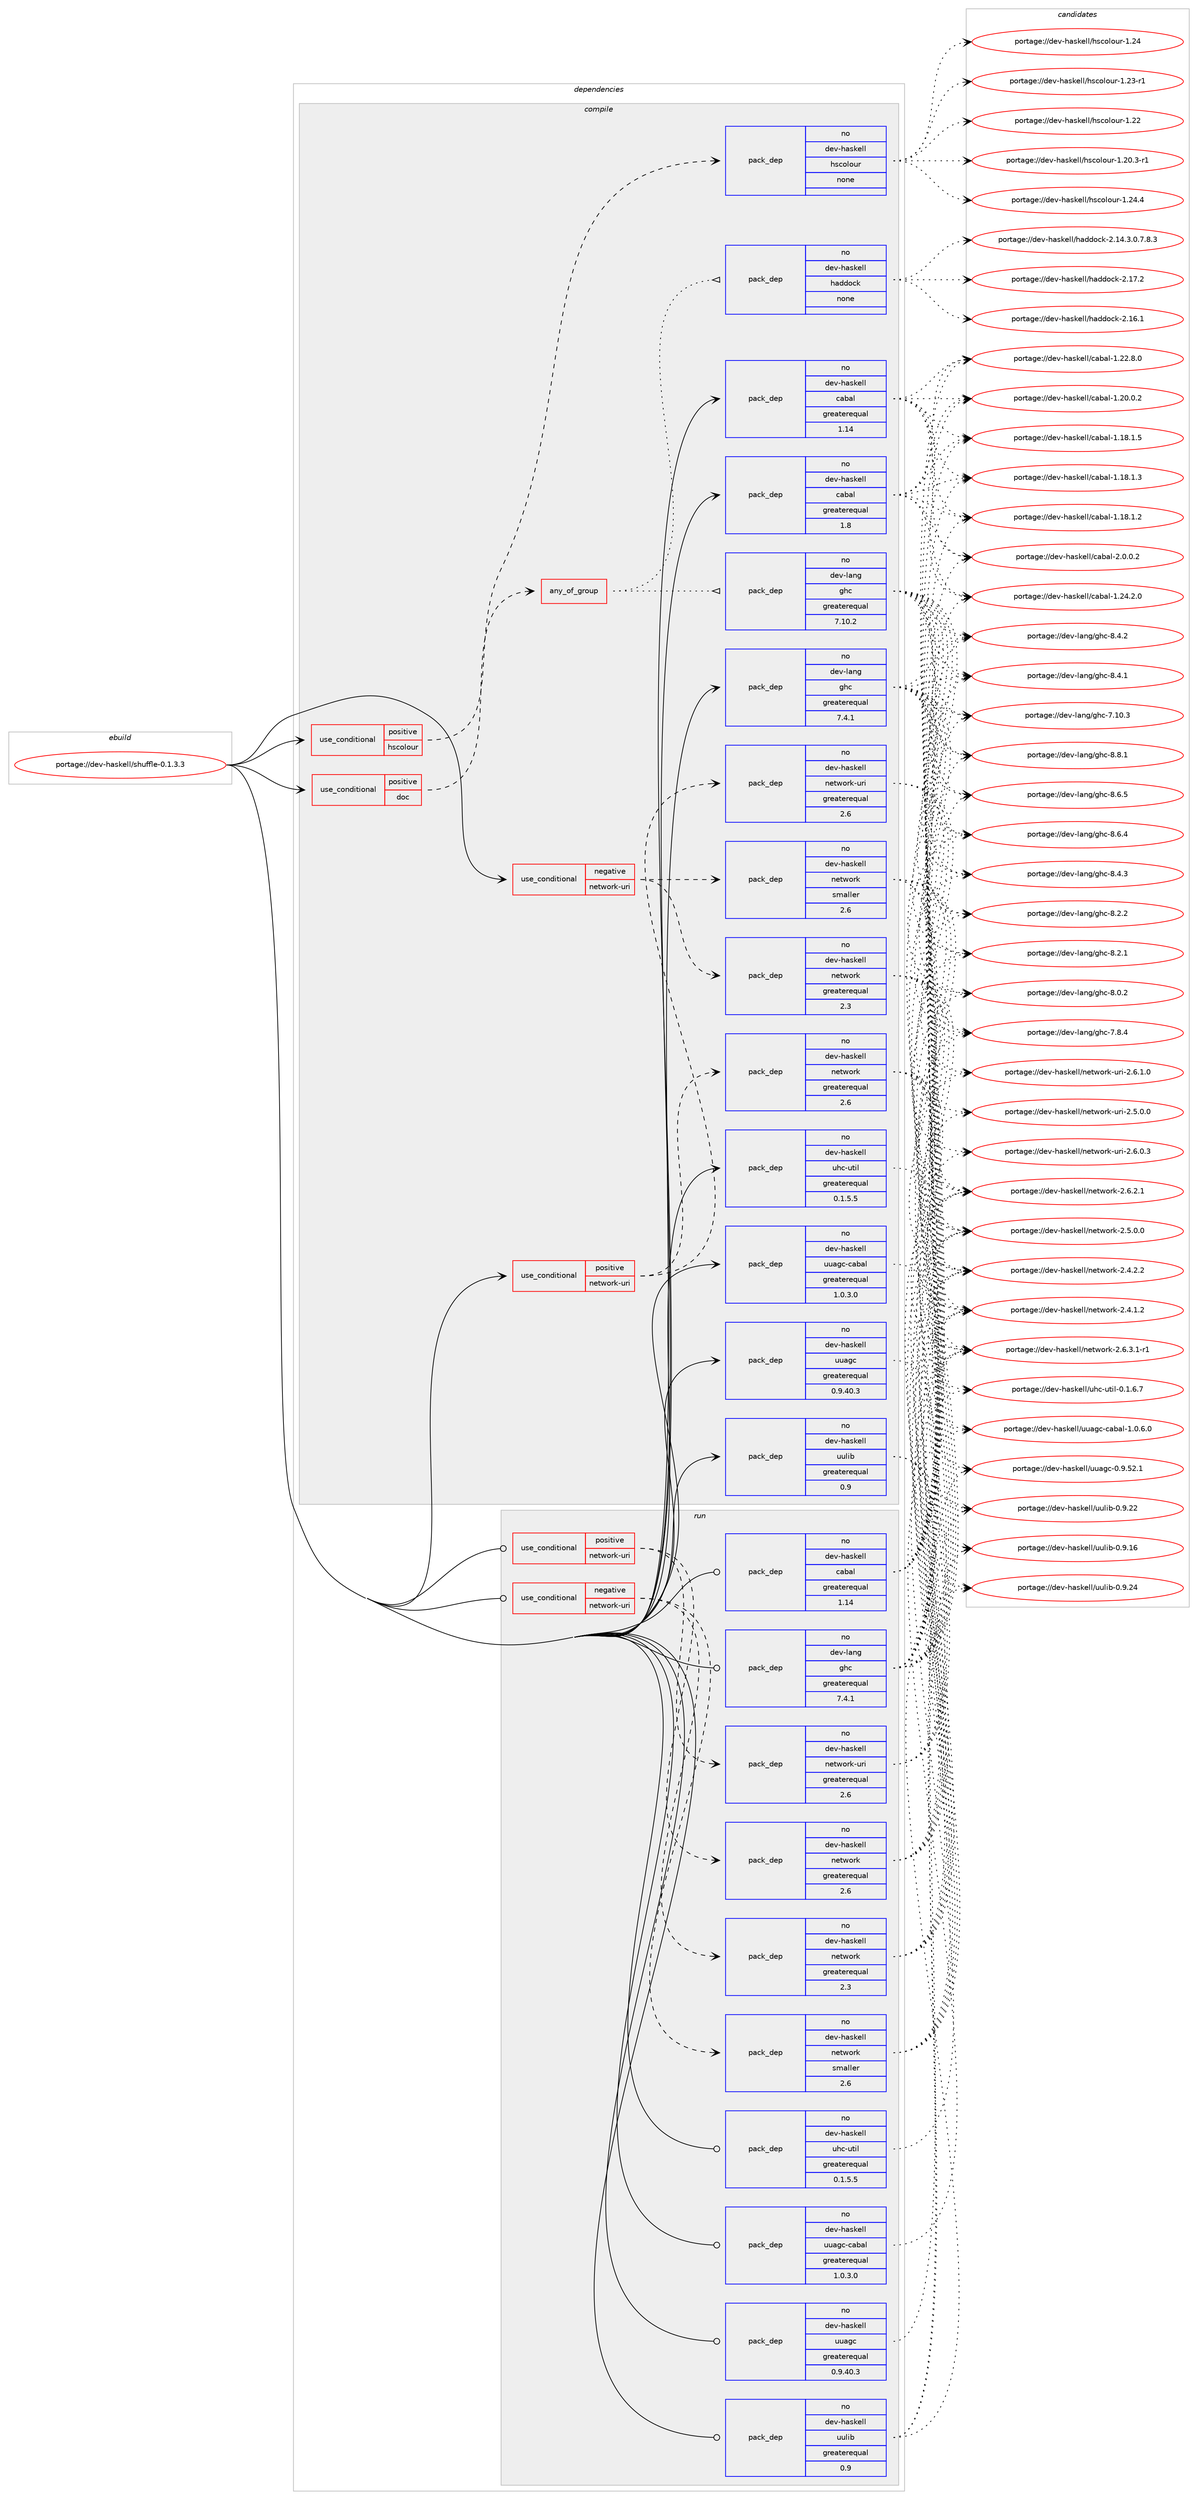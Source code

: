 digraph prolog {

# *************
# Graph options
# *************

newrank=true;
concentrate=true;
compound=true;
graph [rankdir=LR,fontname=Helvetica,fontsize=10,ranksep=1.5];#, ranksep=2.5, nodesep=0.2];
edge  [arrowhead=vee];
node  [fontname=Helvetica,fontsize=10];

# **********
# The ebuild
# **********

subgraph cluster_leftcol {
color=gray;
label=<<i>ebuild</i>>;
id [label="portage://dev-haskell/shuffle-0.1.3.3", color=red, width=4, href="../dev-haskell/shuffle-0.1.3.3.svg"];
}

# ****************
# The dependencies
# ****************

subgraph cluster_midcol {
color=gray;
label=<<i>dependencies</i>>;
subgraph cluster_compile {
fillcolor="#eeeeee";
style=filled;
label=<<i>compile</i>>;
subgraph cond131770 {
dependency545121 [label=<<TABLE BORDER="0" CELLBORDER="1" CELLSPACING="0" CELLPADDING="4"><TR><TD ROWSPAN="3" CELLPADDING="10">use_conditional</TD></TR><TR><TD>negative</TD></TR><TR><TD>network-uri</TD></TR></TABLE>>, shape=none, color=red];
subgraph pack407352 {
dependency545122 [label=<<TABLE BORDER="0" CELLBORDER="1" CELLSPACING="0" CELLPADDING="4" WIDTH="220"><TR><TD ROWSPAN="6" CELLPADDING="30">pack_dep</TD></TR><TR><TD WIDTH="110">no</TD></TR><TR><TD>dev-haskell</TD></TR><TR><TD>network</TD></TR><TR><TD>greaterequal</TD></TR><TR><TD>2.3</TD></TR></TABLE>>, shape=none, color=blue];
}
dependency545121:e -> dependency545122:w [weight=20,style="dashed",arrowhead="vee"];
subgraph pack407353 {
dependency545123 [label=<<TABLE BORDER="0" CELLBORDER="1" CELLSPACING="0" CELLPADDING="4" WIDTH="220"><TR><TD ROWSPAN="6" CELLPADDING="30">pack_dep</TD></TR><TR><TD WIDTH="110">no</TD></TR><TR><TD>dev-haskell</TD></TR><TR><TD>network</TD></TR><TR><TD>smaller</TD></TR><TR><TD>2.6</TD></TR></TABLE>>, shape=none, color=blue];
}
dependency545121:e -> dependency545123:w [weight=20,style="dashed",arrowhead="vee"];
}
id:e -> dependency545121:w [weight=20,style="solid",arrowhead="vee"];
subgraph cond131771 {
dependency545124 [label=<<TABLE BORDER="0" CELLBORDER="1" CELLSPACING="0" CELLPADDING="4"><TR><TD ROWSPAN="3" CELLPADDING="10">use_conditional</TD></TR><TR><TD>positive</TD></TR><TR><TD>doc</TD></TR></TABLE>>, shape=none, color=red];
subgraph any5762 {
dependency545125 [label=<<TABLE BORDER="0" CELLBORDER="1" CELLSPACING="0" CELLPADDING="4"><TR><TD CELLPADDING="10">any_of_group</TD></TR></TABLE>>, shape=none, color=red];subgraph pack407354 {
dependency545126 [label=<<TABLE BORDER="0" CELLBORDER="1" CELLSPACING="0" CELLPADDING="4" WIDTH="220"><TR><TD ROWSPAN="6" CELLPADDING="30">pack_dep</TD></TR><TR><TD WIDTH="110">no</TD></TR><TR><TD>dev-haskell</TD></TR><TR><TD>haddock</TD></TR><TR><TD>none</TD></TR><TR><TD></TD></TR></TABLE>>, shape=none, color=blue];
}
dependency545125:e -> dependency545126:w [weight=20,style="dotted",arrowhead="oinv"];
subgraph pack407355 {
dependency545127 [label=<<TABLE BORDER="0" CELLBORDER="1" CELLSPACING="0" CELLPADDING="4" WIDTH="220"><TR><TD ROWSPAN="6" CELLPADDING="30">pack_dep</TD></TR><TR><TD WIDTH="110">no</TD></TR><TR><TD>dev-lang</TD></TR><TR><TD>ghc</TD></TR><TR><TD>greaterequal</TD></TR><TR><TD>7.10.2</TD></TR></TABLE>>, shape=none, color=blue];
}
dependency545125:e -> dependency545127:w [weight=20,style="dotted",arrowhead="oinv"];
}
dependency545124:e -> dependency545125:w [weight=20,style="dashed",arrowhead="vee"];
}
id:e -> dependency545124:w [weight=20,style="solid",arrowhead="vee"];
subgraph cond131772 {
dependency545128 [label=<<TABLE BORDER="0" CELLBORDER="1" CELLSPACING="0" CELLPADDING="4"><TR><TD ROWSPAN="3" CELLPADDING="10">use_conditional</TD></TR><TR><TD>positive</TD></TR><TR><TD>hscolour</TD></TR></TABLE>>, shape=none, color=red];
subgraph pack407356 {
dependency545129 [label=<<TABLE BORDER="0" CELLBORDER="1" CELLSPACING="0" CELLPADDING="4" WIDTH="220"><TR><TD ROWSPAN="6" CELLPADDING="30">pack_dep</TD></TR><TR><TD WIDTH="110">no</TD></TR><TR><TD>dev-haskell</TD></TR><TR><TD>hscolour</TD></TR><TR><TD>none</TD></TR><TR><TD></TD></TR></TABLE>>, shape=none, color=blue];
}
dependency545128:e -> dependency545129:w [weight=20,style="dashed",arrowhead="vee"];
}
id:e -> dependency545128:w [weight=20,style="solid",arrowhead="vee"];
subgraph cond131773 {
dependency545130 [label=<<TABLE BORDER="0" CELLBORDER="1" CELLSPACING="0" CELLPADDING="4"><TR><TD ROWSPAN="3" CELLPADDING="10">use_conditional</TD></TR><TR><TD>positive</TD></TR><TR><TD>network-uri</TD></TR></TABLE>>, shape=none, color=red];
subgraph pack407357 {
dependency545131 [label=<<TABLE BORDER="0" CELLBORDER="1" CELLSPACING="0" CELLPADDING="4" WIDTH="220"><TR><TD ROWSPAN="6" CELLPADDING="30">pack_dep</TD></TR><TR><TD WIDTH="110">no</TD></TR><TR><TD>dev-haskell</TD></TR><TR><TD>network</TD></TR><TR><TD>greaterequal</TD></TR><TR><TD>2.6</TD></TR></TABLE>>, shape=none, color=blue];
}
dependency545130:e -> dependency545131:w [weight=20,style="dashed",arrowhead="vee"];
subgraph pack407358 {
dependency545132 [label=<<TABLE BORDER="0" CELLBORDER="1" CELLSPACING="0" CELLPADDING="4" WIDTH="220"><TR><TD ROWSPAN="6" CELLPADDING="30">pack_dep</TD></TR><TR><TD WIDTH="110">no</TD></TR><TR><TD>dev-haskell</TD></TR><TR><TD>network-uri</TD></TR><TR><TD>greaterequal</TD></TR><TR><TD>2.6</TD></TR></TABLE>>, shape=none, color=blue];
}
dependency545130:e -> dependency545132:w [weight=20,style="dashed",arrowhead="vee"];
}
id:e -> dependency545130:w [weight=20,style="solid",arrowhead="vee"];
subgraph pack407359 {
dependency545133 [label=<<TABLE BORDER="0" CELLBORDER="1" CELLSPACING="0" CELLPADDING="4" WIDTH="220"><TR><TD ROWSPAN="6" CELLPADDING="30">pack_dep</TD></TR><TR><TD WIDTH="110">no</TD></TR><TR><TD>dev-haskell</TD></TR><TR><TD>cabal</TD></TR><TR><TD>greaterequal</TD></TR><TR><TD>1.14</TD></TR></TABLE>>, shape=none, color=blue];
}
id:e -> dependency545133:w [weight=20,style="solid",arrowhead="vee"];
subgraph pack407360 {
dependency545134 [label=<<TABLE BORDER="0" CELLBORDER="1" CELLSPACING="0" CELLPADDING="4" WIDTH="220"><TR><TD ROWSPAN="6" CELLPADDING="30">pack_dep</TD></TR><TR><TD WIDTH="110">no</TD></TR><TR><TD>dev-haskell</TD></TR><TR><TD>cabal</TD></TR><TR><TD>greaterequal</TD></TR><TR><TD>1.8</TD></TR></TABLE>>, shape=none, color=blue];
}
id:e -> dependency545134:w [weight=20,style="solid",arrowhead="vee"];
subgraph pack407361 {
dependency545135 [label=<<TABLE BORDER="0" CELLBORDER="1" CELLSPACING="0" CELLPADDING="4" WIDTH="220"><TR><TD ROWSPAN="6" CELLPADDING="30">pack_dep</TD></TR><TR><TD WIDTH="110">no</TD></TR><TR><TD>dev-haskell</TD></TR><TR><TD>uhc-util</TD></TR><TR><TD>greaterequal</TD></TR><TR><TD>0.1.5.5</TD></TR></TABLE>>, shape=none, color=blue];
}
id:e -> dependency545135:w [weight=20,style="solid",arrowhead="vee"];
subgraph pack407362 {
dependency545136 [label=<<TABLE BORDER="0" CELLBORDER="1" CELLSPACING="0" CELLPADDING="4" WIDTH="220"><TR><TD ROWSPAN="6" CELLPADDING="30">pack_dep</TD></TR><TR><TD WIDTH="110">no</TD></TR><TR><TD>dev-haskell</TD></TR><TR><TD>uuagc</TD></TR><TR><TD>greaterequal</TD></TR><TR><TD>0.9.40.3</TD></TR></TABLE>>, shape=none, color=blue];
}
id:e -> dependency545136:w [weight=20,style="solid",arrowhead="vee"];
subgraph pack407363 {
dependency545137 [label=<<TABLE BORDER="0" CELLBORDER="1" CELLSPACING="0" CELLPADDING="4" WIDTH="220"><TR><TD ROWSPAN="6" CELLPADDING="30">pack_dep</TD></TR><TR><TD WIDTH="110">no</TD></TR><TR><TD>dev-haskell</TD></TR><TR><TD>uuagc-cabal</TD></TR><TR><TD>greaterequal</TD></TR><TR><TD>1.0.3.0</TD></TR></TABLE>>, shape=none, color=blue];
}
id:e -> dependency545137:w [weight=20,style="solid",arrowhead="vee"];
subgraph pack407364 {
dependency545138 [label=<<TABLE BORDER="0" CELLBORDER="1" CELLSPACING="0" CELLPADDING="4" WIDTH="220"><TR><TD ROWSPAN="6" CELLPADDING="30">pack_dep</TD></TR><TR><TD WIDTH="110">no</TD></TR><TR><TD>dev-haskell</TD></TR><TR><TD>uulib</TD></TR><TR><TD>greaterequal</TD></TR><TR><TD>0.9</TD></TR></TABLE>>, shape=none, color=blue];
}
id:e -> dependency545138:w [weight=20,style="solid",arrowhead="vee"];
subgraph pack407365 {
dependency545139 [label=<<TABLE BORDER="0" CELLBORDER="1" CELLSPACING="0" CELLPADDING="4" WIDTH="220"><TR><TD ROWSPAN="6" CELLPADDING="30">pack_dep</TD></TR><TR><TD WIDTH="110">no</TD></TR><TR><TD>dev-lang</TD></TR><TR><TD>ghc</TD></TR><TR><TD>greaterequal</TD></TR><TR><TD>7.4.1</TD></TR></TABLE>>, shape=none, color=blue];
}
id:e -> dependency545139:w [weight=20,style="solid",arrowhead="vee"];
}
subgraph cluster_compileandrun {
fillcolor="#eeeeee";
style=filled;
label=<<i>compile and run</i>>;
}
subgraph cluster_run {
fillcolor="#eeeeee";
style=filled;
label=<<i>run</i>>;
subgraph cond131774 {
dependency545140 [label=<<TABLE BORDER="0" CELLBORDER="1" CELLSPACING="0" CELLPADDING="4"><TR><TD ROWSPAN="3" CELLPADDING="10">use_conditional</TD></TR><TR><TD>negative</TD></TR><TR><TD>network-uri</TD></TR></TABLE>>, shape=none, color=red];
subgraph pack407366 {
dependency545141 [label=<<TABLE BORDER="0" CELLBORDER="1" CELLSPACING="0" CELLPADDING="4" WIDTH="220"><TR><TD ROWSPAN="6" CELLPADDING="30">pack_dep</TD></TR><TR><TD WIDTH="110">no</TD></TR><TR><TD>dev-haskell</TD></TR><TR><TD>network</TD></TR><TR><TD>greaterequal</TD></TR><TR><TD>2.3</TD></TR></TABLE>>, shape=none, color=blue];
}
dependency545140:e -> dependency545141:w [weight=20,style="dashed",arrowhead="vee"];
subgraph pack407367 {
dependency545142 [label=<<TABLE BORDER="0" CELLBORDER="1" CELLSPACING="0" CELLPADDING="4" WIDTH="220"><TR><TD ROWSPAN="6" CELLPADDING="30">pack_dep</TD></TR><TR><TD WIDTH="110">no</TD></TR><TR><TD>dev-haskell</TD></TR><TR><TD>network</TD></TR><TR><TD>smaller</TD></TR><TR><TD>2.6</TD></TR></TABLE>>, shape=none, color=blue];
}
dependency545140:e -> dependency545142:w [weight=20,style="dashed",arrowhead="vee"];
}
id:e -> dependency545140:w [weight=20,style="solid",arrowhead="odot"];
subgraph cond131775 {
dependency545143 [label=<<TABLE BORDER="0" CELLBORDER="1" CELLSPACING="0" CELLPADDING="4"><TR><TD ROWSPAN="3" CELLPADDING="10">use_conditional</TD></TR><TR><TD>positive</TD></TR><TR><TD>network-uri</TD></TR></TABLE>>, shape=none, color=red];
subgraph pack407368 {
dependency545144 [label=<<TABLE BORDER="0" CELLBORDER="1" CELLSPACING="0" CELLPADDING="4" WIDTH="220"><TR><TD ROWSPAN="6" CELLPADDING="30">pack_dep</TD></TR><TR><TD WIDTH="110">no</TD></TR><TR><TD>dev-haskell</TD></TR><TR><TD>network</TD></TR><TR><TD>greaterequal</TD></TR><TR><TD>2.6</TD></TR></TABLE>>, shape=none, color=blue];
}
dependency545143:e -> dependency545144:w [weight=20,style="dashed",arrowhead="vee"];
subgraph pack407369 {
dependency545145 [label=<<TABLE BORDER="0" CELLBORDER="1" CELLSPACING="0" CELLPADDING="4" WIDTH="220"><TR><TD ROWSPAN="6" CELLPADDING="30">pack_dep</TD></TR><TR><TD WIDTH="110">no</TD></TR><TR><TD>dev-haskell</TD></TR><TR><TD>network-uri</TD></TR><TR><TD>greaterequal</TD></TR><TR><TD>2.6</TD></TR></TABLE>>, shape=none, color=blue];
}
dependency545143:e -> dependency545145:w [weight=20,style="dashed",arrowhead="vee"];
}
id:e -> dependency545143:w [weight=20,style="solid",arrowhead="odot"];
subgraph pack407370 {
dependency545146 [label=<<TABLE BORDER="0" CELLBORDER="1" CELLSPACING="0" CELLPADDING="4" WIDTH="220"><TR><TD ROWSPAN="6" CELLPADDING="30">pack_dep</TD></TR><TR><TD WIDTH="110">no</TD></TR><TR><TD>dev-haskell</TD></TR><TR><TD>cabal</TD></TR><TR><TD>greaterequal</TD></TR><TR><TD>1.14</TD></TR></TABLE>>, shape=none, color=blue];
}
id:e -> dependency545146:w [weight=20,style="solid",arrowhead="odot"];
subgraph pack407371 {
dependency545147 [label=<<TABLE BORDER="0" CELLBORDER="1" CELLSPACING="0" CELLPADDING="4" WIDTH="220"><TR><TD ROWSPAN="6" CELLPADDING="30">pack_dep</TD></TR><TR><TD WIDTH="110">no</TD></TR><TR><TD>dev-haskell</TD></TR><TR><TD>uhc-util</TD></TR><TR><TD>greaterequal</TD></TR><TR><TD>0.1.5.5</TD></TR></TABLE>>, shape=none, color=blue];
}
id:e -> dependency545147:w [weight=20,style="solid",arrowhead="odot"];
subgraph pack407372 {
dependency545148 [label=<<TABLE BORDER="0" CELLBORDER="1" CELLSPACING="0" CELLPADDING="4" WIDTH="220"><TR><TD ROWSPAN="6" CELLPADDING="30">pack_dep</TD></TR><TR><TD WIDTH="110">no</TD></TR><TR><TD>dev-haskell</TD></TR><TR><TD>uuagc</TD></TR><TR><TD>greaterequal</TD></TR><TR><TD>0.9.40.3</TD></TR></TABLE>>, shape=none, color=blue];
}
id:e -> dependency545148:w [weight=20,style="solid",arrowhead="odot"];
subgraph pack407373 {
dependency545149 [label=<<TABLE BORDER="0" CELLBORDER="1" CELLSPACING="0" CELLPADDING="4" WIDTH="220"><TR><TD ROWSPAN="6" CELLPADDING="30">pack_dep</TD></TR><TR><TD WIDTH="110">no</TD></TR><TR><TD>dev-haskell</TD></TR><TR><TD>uuagc-cabal</TD></TR><TR><TD>greaterequal</TD></TR><TR><TD>1.0.3.0</TD></TR></TABLE>>, shape=none, color=blue];
}
id:e -> dependency545149:w [weight=20,style="solid",arrowhead="odot"];
subgraph pack407374 {
dependency545150 [label=<<TABLE BORDER="0" CELLBORDER="1" CELLSPACING="0" CELLPADDING="4" WIDTH="220"><TR><TD ROWSPAN="6" CELLPADDING="30">pack_dep</TD></TR><TR><TD WIDTH="110">no</TD></TR><TR><TD>dev-haskell</TD></TR><TR><TD>uulib</TD></TR><TR><TD>greaterequal</TD></TR><TR><TD>0.9</TD></TR></TABLE>>, shape=none, color=blue];
}
id:e -> dependency545150:w [weight=20,style="solid",arrowhead="odot"];
subgraph pack407375 {
dependency545151 [label=<<TABLE BORDER="0" CELLBORDER="1" CELLSPACING="0" CELLPADDING="4" WIDTH="220"><TR><TD ROWSPAN="6" CELLPADDING="30">pack_dep</TD></TR><TR><TD WIDTH="110">no</TD></TR><TR><TD>dev-lang</TD></TR><TR><TD>ghc</TD></TR><TR><TD>greaterequal</TD></TR><TR><TD>7.4.1</TD></TR></TABLE>>, shape=none, color=blue];
}
id:e -> dependency545151:w [weight=20,style="solid",arrowhead="odot"];
}
}

# **************
# The candidates
# **************

subgraph cluster_choices {
rank=same;
color=gray;
label=<<i>candidates</i>>;

subgraph choice407352 {
color=black;
nodesep=1;
choice10010111845104971151071011081084711010111611911111410745504654465146494511449 [label="portage://dev-haskell/network-2.6.3.1-r1", color=red, width=4,href="../dev-haskell/network-2.6.3.1-r1.svg"];
choice1001011184510497115107101108108471101011161191111141074550465446504649 [label="portage://dev-haskell/network-2.6.2.1", color=red, width=4,href="../dev-haskell/network-2.6.2.1.svg"];
choice1001011184510497115107101108108471101011161191111141074550465346484648 [label="portage://dev-haskell/network-2.5.0.0", color=red, width=4,href="../dev-haskell/network-2.5.0.0.svg"];
choice1001011184510497115107101108108471101011161191111141074550465246504650 [label="portage://dev-haskell/network-2.4.2.2", color=red, width=4,href="../dev-haskell/network-2.4.2.2.svg"];
choice1001011184510497115107101108108471101011161191111141074550465246494650 [label="portage://dev-haskell/network-2.4.1.2", color=red, width=4,href="../dev-haskell/network-2.4.1.2.svg"];
dependency545122:e -> choice10010111845104971151071011081084711010111611911111410745504654465146494511449:w [style=dotted,weight="100"];
dependency545122:e -> choice1001011184510497115107101108108471101011161191111141074550465446504649:w [style=dotted,weight="100"];
dependency545122:e -> choice1001011184510497115107101108108471101011161191111141074550465346484648:w [style=dotted,weight="100"];
dependency545122:e -> choice1001011184510497115107101108108471101011161191111141074550465246504650:w [style=dotted,weight="100"];
dependency545122:e -> choice1001011184510497115107101108108471101011161191111141074550465246494650:w [style=dotted,weight="100"];
}
subgraph choice407353 {
color=black;
nodesep=1;
choice10010111845104971151071011081084711010111611911111410745504654465146494511449 [label="portage://dev-haskell/network-2.6.3.1-r1", color=red, width=4,href="../dev-haskell/network-2.6.3.1-r1.svg"];
choice1001011184510497115107101108108471101011161191111141074550465446504649 [label="portage://dev-haskell/network-2.6.2.1", color=red, width=4,href="../dev-haskell/network-2.6.2.1.svg"];
choice1001011184510497115107101108108471101011161191111141074550465346484648 [label="portage://dev-haskell/network-2.5.0.0", color=red, width=4,href="../dev-haskell/network-2.5.0.0.svg"];
choice1001011184510497115107101108108471101011161191111141074550465246504650 [label="portage://dev-haskell/network-2.4.2.2", color=red, width=4,href="../dev-haskell/network-2.4.2.2.svg"];
choice1001011184510497115107101108108471101011161191111141074550465246494650 [label="portage://dev-haskell/network-2.4.1.2", color=red, width=4,href="../dev-haskell/network-2.4.1.2.svg"];
dependency545123:e -> choice10010111845104971151071011081084711010111611911111410745504654465146494511449:w [style=dotted,weight="100"];
dependency545123:e -> choice1001011184510497115107101108108471101011161191111141074550465446504649:w [style=dotted,weight="100"];
dependency545123:e -> choice1001011184510497115107101108108471101011161191111141074550465346484648:w [style=dotted,weight="100"];
dependency545123:e -> choice1001011184510497115107101108108471101011161191111141074550465246504650:w [style=dotted,weight="100"];
dependency545123:e -> choice1001011184510497115107101108108471101011161191111141074550465246494650:w [style=dotted,weight="100"];
}
subgraph choice407354 {
color=black;
nodesep=1;
choice100101118451049711510710110810847104971001001119910745504649554650 [label="portage://dev-haskell/haddock-2.17.2", color=red, width=4,href="../dev-haskell/haddock-2.17.2.svg"];
choice100101118451049711510710110810847104971001001119910745504649544649 [label="portage://dev-haskell/haddock-2.16.1", color=red, width=4,href="../dev-haskell/haddock-2.16.1.svg"];
choice1001011184510497115107101108108471049710010011199107455046495246514648465546564651 [label="portage://dev-haskell/haddock-2.14.3.0.7.8.3", color=red, width=4,href="../dev-haskell/haddock-2.14.3.0.7.8.3.svg"];
dependency545126:e -> choice100101118451049711510710110810847104971001001119910745504649554650:w [style=dotted,weight="100"];
dependency545126:e -> choice100101118451049711510710110810847104971001001119910745504649544649:w [style=dotted,weight="100"];
dependency545126:e -> choice1001011184510497115107101108108471049710010011199107455046495246514648465546564651:w [style=dotted,weight="100"];
}
subgraph choice407355 {
color=black;
nodesep=1;
choice10010111845108971101034710310499455646564649 [label="portage://dev-lang/ghc-8.8.1", color=red, width=4,href="../dev-lang/ghc-8.8.1.svg"];
choice10010111845108971101034710310499455646544653 [label="portage://dev-lang/ghc-8.6.5", color=red, width=4,href="../dev-lang/ghc-8.6.5.svg"];
choice10010111845108971101034710310499455646544652 [label="portage://dev-lang/ghc-8.6.4", color=red, width=4,href="../dev-lang/ghc-8.6.4.svg"];
choice10010111845108971101034710310499455646524651 [label="portage://dev-lang/ghc-8.4.3", color=red, width=4,href="../dev-lang/ghc-8.4.3.svg"];
choice10010111845108971101034710310499455646524650 [label="portage://dev-lang/ghc-8.4.2", color=red, width=4,href="../dev-lang/ghc-8.4.2.svg"];
choice10010111845108971101034710310499455646524649 [label="portage://dev-lang/ghc-8.4.1", color=red, width=4,href="../dev-lang/ghc-8.4.1.svg"];
choice10010111845108971101034710310499455646504650 [label="portage://dev-lang/ghc-8.2.2", color=red, width=4,href="../dev-lang/ghc-8.2.2.svg"];
choice10010111845108971101034710310499455646504649 [label="portage://dev-lang/ghc-8.2.1", color=red, width=4,href="../dev-lang/ghc-8.2.1.svg"];
choice10010111845108971101034710310499455646484650 [label="portage://dev-lang/ghc-8.0.2", color=red, width=4,href="../dev-lang/ghc-8.0.2.svg"];
choice10010111845108971101034710310499455546564652 [label="portage://dev-lang/ghc-7.8.4", color=red, width=4,href="../dev-lang/ghc-7.8.4.svg"];
choice1001011184510897110103471031049945554649484651 [label="portage://dev-lang/ghc-7.10.3", color=red, width=4,href="../dev-lang/ghc-7.10.3.svg"];
dependency545127:e -> choice10010111845108971101034710310499455646564649:w [style=dotted,weight="100"];
dependency545127:e -> choice10010111845108971101034710310499455646544653:w [style=dotted,weight="100"];
dependency545127:e -> choice10010111845108971101034710310499455646544652:w [style=dotted,weight="100"];
dependency545127:e -> choice10010111845108971101034710310499455646524651:w [style=dotted,weight="100"];
dependency545127:e -> choice10010111845108971101034710310499455646524650:w [style=dotted,weight="100"];
dependency545127:e -> choice10010111845108971101034710310499455646524649:w [style=dotted,weight="100"];
dependency545127:e -> choice10010111845108971101034710310499455646504650:w [style=dotted,weight="100"];
dependency545127:e -> choice10010111845108971101034710310499455646504649:w [style=dotted,weight="100"];
dependency545127:e -> choice10010111845108971101034710310499455646484650:w [style=dotted,weight="100"];
dependency545127:e -> choice10010111845108971101034710310499455546564652:w [style=dotted,weight="100"];
dependency545127:e -> choice1001011184510897110103471031049945554649484651:w [style=dotted,weight="100"];
}
subgraph choice407356 {
color=black;
nodesep=1;
choice1001011184510497115107101108108471041159911110811111711445494650524652 [label="portage://dev-haskell/hscolour-1.24.4", color=red, width=4,href="../dev-haskell/hscolour-1.24.4.svg"];
choice100101118451049711510710110810847104115991111081111171144549465052 [label="portage://dev-haskell/hscolour-1.24", color=red, width=4,href="../dev-haskell/hscolour-1.24.svg"];
choice1001011184510497115107101108108471041159911110811111711445494650514511449 [label="portage://dev-haskell/hscolour-1.23-r1", color=red, width=4,href="../dev-haskell/hscolour-1.23-r1.svg"];
choice100101118451049711510710110810847104115991111081111171144549465050 [label="portage://dev-haskell/hscolour-1.22", color=red, width=4,href="../dev-haskell/hscolour-1.22.svg"];
choice10010111845104971151071011081084710411599111108111117114454946504846514511449 [label="portage://dev-haskell/hscolour-1.20.3-r1", color=red, width=4,href="../dev-haskell/hscolour-1.20.3-r1.svg"];
dependency545129:e -> choice1001011184510497115107101108108471041159911110811111711445494650524652:w [style=dotted,weight="100"];
dependency545129:e -> choice100101118451049711510710110810847104115991111081111171144549465052:w [style=dotted,weight="100"];
dependency545129:e -> choice1001011184510497115107101108108471041159911110811111711445494650514511449:w [style=dotted,weight="100"];
dependency545129:e -> choice100101118451049711510710110810847104115991111081111171144549465050:w [style=dotted,weight="100"];
dependency545129:e -> choice10010111845104971151071011081084710411599111108111117114454946504846514511449:w [style=dotted,weight="100"];
}
subgraph choice407357 {
color=black;
nodesep=1;
choice10010111845104971151071011081084711010111611911111410745504654465146494511449 [label="portage://dev-haskell/network-2.6.3.1-r1", color=red, width=4,href="../dev-haskell/network-2.6.3.1-r1.svg"];
choice1001011184510497115107101108108471101011161191111141074550465446504649 [label="portage://dev-haskell/network-2.6.2.1", color=red, width=4,href="../dev-haskell/network-2.6.2.1.svg"];
choice1001011184510497115107101108108471101011161191111141074550465346484648 [label="portage://dev-haskell/network-2.5.0.0", color=red, width=4,href="../dev-haskell/network-2.5.0.0.svg"];
choice1001011184510497115107101108108471101011161191111141074550465246504650 [label="portage://dev-haskell/network-2.4.2.2", color=red, width=4,href="../dev-haskell/network-2.4.2.2.svg"];
choice1001011184510497115107101108108471101011161191111141074550465246494650 [label="portage://dev-haskell/network-2.4.1.2", color=red, width=4,href="../dev-haskell/network-2.4.1.2.svg"];
dependency545131:e -> choice10010111845104971151071011081084711010111611911111410745504654465146494511449:w [style=dotted,weight="100"];
dependency545131:e -> choice1001011184510497115107101108108471101011161191111141074550465446504649:w [style=dotted,weight="100"];
dependency545131:e -> choice1001011184510497115107101108108471101011161191111141074550465346484648:w [style=dotted,weight="100"];
dependency545131:e -> choice1001011184510497115107101108108471101011161191111141074550465246504650:w [style=dotted,weight="100"];
dependency545131:e -> choice1001011184510497115107101108108471101011161191111141074550465246494650:w [style=dotted,weight="100"];
}
subgraph choice407358 {
color=black;
nodesep=1;
choice100101118451049711510710110810847110101116119111114107451171141054550465446494648 [label="portage://dev-haskell/network-uri-2.6.1.0", color=red, width=4,href="../dev-haskell/network-uri-2.6.1.0.svg"];
choice100101118451049711510710110810847110101116119111114107451171141054550465446484651 [label="portage://dev-haskell/network-uri-2.6.0.3", color=red, width=4,href="../dev-haskell/network-uri-2.6.0.3.svg"];
choice100101118451049711510710110810847110101116119111114107451171141054550465346484648 [label="portage://dev-haskell/network-uri-2.5.0.0", color=red, width=4,href="../dev-haskell/network-uri-2.5.0.0.svg"];
dependency545132:e -> choice100101118451049711510710110810847110101116119111114107451171141054550465446494648:w [style=dotted,weight="100"];
dependency545132:e -> choice100101118451049711510710110810847110101116119111114107451171141054550465446484651:w [style=dotted,weight="100"];
dependency545132:e -> choice100101118451049711510710110810847110101116119111114107451171141054550465346484648:w [style=dotted,weight="100"];
}
subgraph choice407359 {
color=black;
nodesep=1;
choice100101118451049711510710110810847999798971084550464846484650 [label="portage://dev-haskell/cabal-2.0.0.2", color=red, width=4,href="../dev-haskell/cabal-2.0.0.2.svg"];
choice10010111845104971151071011081084799979897108454946505246504648 [label="portage://dev-haskell/cabal-1.24.2.0", color=red, width=4,href="../dev-haskell/cabal-1.24.2.0.svg"];
choice10010111845104971151071011081084799979897108454946505046564648 [label="portage://dev-haskell/cabal-1.22.8.0", color=red, width=4,href="../dev-haskell/cabal-1.22.8.0.svg"];
choice10010111845104971151071011081084799979897108454946504846484650 [label="portage://dev-haskell/cabal-1.20.0.2", color=red, width=4,href="../dev-haskell/cabal-1.20.0.2.svg"];
choice10010111845104971151071011081084799979897108454946495646494653 [label="portage://dev-haskell/cabal-1.18.1.5", color=red, width=4,href="../dev-haskell/cabal-1.18.1.5.svg"];
choice10010111845104971151071011081084799979897108454946495646494651 [label="portage://dev-haskell/cabal-1.18.1.3", color=red, width=4,href="../dev-haskell/cabal-1.18.1.3.svg"];
choice10010111845104971151071011081084799979897108454946495646494650 [label="portage://dev-haskell/cabal-1.18.1.2", color=red, width=4,href="../dev-haskell/cabal-1.18.1.2.svg"];
dependency545133:e -> choice100101118451049711510710110810847999798971084550464846484650:w [style=dotted,weight="100"];
dependency545133:e -> choice10010111845104971151071011081084799979897108454946505246504648:w [style=dotted,weight="100"];
dependency545133:e -> choice10010111845104971151071011081084799979897108454946505046564648:w [style=dotted,weight="100"];
dependency545133:e -> choice10010111845104971151071011081084799979897108454946504846484650:w [style=dotted,weight="100"];
dependency545133:e -> choice10010111845104971151071011081084799979897108454946495646494653:w [style=dotted,weight="100"];
dependency545133:e -> choice10010111845104971151071011081084799979897108454946495646494651:w [style=dotted,weight="100"];
dependency545133:e -> choice10010111845104971151071011081084799979897108454946495646494650:w [style=dotted,weight="100"];
}
subgraph choice407360 {
color=black;
nodesep=1;
choice100101118451049711510710110810847999798971084550464846484650 [label="portage://dev-haskell/cabal-2.0.0.2", color=red, width=4,href="../dev-haskell/cabal-2.0.0.2.svg"];
choice10010111845104971151071011081084799979897108454946505246504648 [label="portage://dev-haskell/cabal-1.24.2.0", color=red, width=4,href="../dev-haskell/cabal-1.24.2.0.svg"];
choice10010111845104971151071011081084799979897108454946505046564648 [label="portage://dev-haskell/cabal-1.22.8.0", color=red, width=4,href="../dev-haskell/cabal-1.22.8.0.svg"];
choice10010111845104971151071011081084799979897108454946504846484650 [label="portage://dev-haskell/cabal-1.20.0.2", color=red, width=4,href="../dev-haskell/cabal-1.20.0.2.svg"];
choice10010111845104971151071011081084799979897108454946495646494653 [label="portage://dev-haskell/cabal-1.18.1.5", color=red, width=4,href="../dev-haskell/cabal-1.18.1.5.svg"];
choice10010111845104971151071011081084799979897108454946495646494651 [label="portage://dev-haskell/cabal-1.18.1.3", color=red, width=4,href="../dev-haskell/cabal-1.18.1.3.svg"];
choice10010111845104971151071011081084799979897108454946495646494650 [label="portage://dev-haskell/cabal-1.18.1.2", color=red, width=4,href="../dev-haskell/cabal-1.18.1.2.svg"];
dependency545134:e -> choice100101118451049711510710110810847999798971084550464846484650:w [style=dotted,weight="100"];
dependency545134:e -> choice10010111845104971151071011081084799979897108454946505246504648:w [style=dotted,weight="100"];
dependency545134:e -> choice10010111845104971151071011081084799979897108454946505046564648:w [style=dotted,weight="100"];
dependency545134:e -> choice10010111845104971151071011081084799979897108454946504846484650:w [style=dotted,weight="100"];
dependency545134:e -> choice10010111845104971151071011081084799979897108454946495646494653:w [style=dotted,weight="100"];
dependency545134:e -> choice10010111845104971151071011081084799979897108454946495646494651:w [style=dotted,weight="100"];
dependency545134:e -> choice10010111845104971151071011081084799979897108454946495646494650:w [style=dotted,weight="100"];
}
subgraph choice407361 {
color=black;
nodesep=1;
choice10010111845104971151071011081084711710499451171161051084548464946544655 [label="portage://dev-haskell/uhc-util-0.1.6.7", color=red, width=4,href="../dev-haskell/uhc-util-0.1.6.7.svg"];
dependency545135:e -> choice10010111845104971151071011081084711710499451171161051084548464946544655:w [style=dotted,weight="100"];
}
subgraph choice407362 {
color=black;
nodesep=1;
choice1001011184510497115107101108108471171179710399454846574653504649 [label="portage://dev-haskell/uuagc-0.9.52.1", color=red, width=4,href="../dev-haskell/uuagc-0.9.52.1.svg"];
dependency545136:e -> choice1001011184510497115107101108108471171179710399454846574653504649:w [style=dotted,weight="100"];
}
subgraph choice407363 {
color=black;
nodesep=1;
choice100101118451049711510710110810847117117971039945999798971084549464846544648 [label="portage://dev-haskell/uuagc-cabal-1.0.6.0", color=red, width=4,href="../dev-haskell/uuagc-cabal-1.0.6.0.svg"];
dependency545137:e -> choice100101118451049711510710110810847117117971039945999798971084549464846544648:w [style=dotted,weight="100"];
}
subgraph choice407364 {
color=black;
nodesep=1;
choice1001011184510497115107101108108471171171081059845484657465052 [label="portage://dev-haskell/uulib-0.9.24", color=red, width=4,href="../dev-haskell/uulib-0.9.24.svg"];
choice1001011184510497115107101108108471171171081059845484657465050 [label="portage://dev-haskell/uulib-0.9.22", color=red, width=4,href="../dev-haskell/uulib-0.9.22.svg"];
choice1001011184510497115107101108108471171171081059845484657464954 [label="portage://dev-haskell/uulib-0.9.16", color=red, width=4,href="../dev-haskell/uulib-0.9.16.svg"];
dependency545138:e -> choice1001011184510497115107101108108471171171081059845484657465052:w [style=dotted,weight="100"];
dependency545138:e -> choice1001011184510497115107101108108471171171081059845484657465050:w [style=dotted,weight="100"];
dependency545138:e -> choice1001011184510497115107101108108471171171081059845484657464954:w [style=dotted,weight="100"];
}
subgraph choice407365 {
color=black;
nodesep=1;
choice10010111845108971101034710310499455646564649 [label="portage://dev-lang/ghc-8.8.1", color=red, width=4,href="../dev-lang/ghc-8.8.1.svg"];
choice10010111845108971101034710310499455646544653 [label="portage://dev-lang/ghc-8.6.5", color=red, width=4,href="../dev-lang/ghc-8.6.5.svg"];
choice10010111845108971101034710310499455646544652 [label="portage://dev-lang/ghc-8.6.4", color=red, width=4,href="../dev-lang/ghc-8.6.4.svg"];
choice10010111845108971101034710310499455646524651 [label="portage://dev-lang/ghc-8.4.3", color=red, width=4,href="../dev-lang/ghc-8.4.3.svg"];
choice10010111845108971101034710310499455646524650 [label="portage://dev-lang/ghc-8.4.2", color=red, width=4,href="../dev-lang/ghc-8.4.2.svg"];
choice10010111845108971101034710310499455646524649 [label="portage://dev-lang/ghc-8.4.1", color=red, width=4,href="../dev-lang/ghc-8.4.1.svg"];
choice10010111845108971101034710310499455646504650 [label="portage://dev-lang/ghc-8.2.2", color=red, width=4,href="../dev-lang/ghc-8.2.2.svg"];
choice10010111845108971101034710310499455646504649 [label="portage://dev-lang/ghc-8.2.1", color=red, width=4,href="../dev-lang/ghc-8.2.1.svg"];
choice10010111845108971101034710310499455646484650 [label="portage://dev-lang/ghc-8.0.2", color=red, width=4,href="../dev-lang/ghc-8.0.2.svg"];
choice10010111845108971101034710310499455546564652 [label="portage://dev-lang/ghc-7.8.4", color=red, width=4,href="../dev-lang/ghc-7.8.4.svg"];
choice1001011184510897110103471031049945554649484651 [label="portage://dev-lang/ghc-7.10.3", color=red, width=4,href="../dev-lang/ghc-7.10.3.svg"];
dependency545139:e -> choice10010111845108971101034710310499455646564649:w [style=dotted,weight="100"];
dependency545139:e -> choice10010111845108971101034710310499455646544653:w [style=dotted,weight="100"];
dependency545139:e -> choice10010111845108971101034710310499455646544652:w [style=dotted,weight="100"];
dependency545139:e -> choice10010111845108971101034710310499455646524651:w [style=dotted,weight="100"];
dependency545139:e -> choice10010111845108971101034710310499455646524650:w [style=dotted,weight="100"];
dependency545139:e -> choice10010111845108971101034710310499455646524649:w [style=dotted,weight="100"];
dependency545139:e -> choice10010111845108971101034710310499455646504650:w [style=dotted,weight="100"];
dependency545139:e -> choice10010111845108971101034710310499455646504649:w [style=dotted,weight="100"];
dependency545139:e -> choice10010111845108971101034710310499455646484650:w [style=dotted,weight="100"];
dependency545139:e -> choice10010111845108971101034710310499455546564652:w [style=dotted,weight="100"];
dependency545139:e -> choice1001011184510897110103471031049945554649484651:w [style=dotted,weight="100"];
}
subgraph choice407366 {
color=black;
nodesep=1;
choice10010111845104971151071011081084711010111611911111410745504654465146494511449 [label="portage://dev-haskell/network-2.6.3.1-r1", color=red, width=4,href="../dev-haskell/network-2.6.3.1-r1.svg"];
choice1001011184510497115107101108108471101011161191111141074550465446504649 [label="portage://dev-haskell/network-2.6.2.1", color=red, width=4,href="../dev-haskell/network-2.6.2.1.svg"];
choice1001011184510497115107101108108471101011161191111141074550465346484648 [label="portage://dev-haskell/network-2.5.0.0", color=red, width=4,href="../dev-haskell/network-2.5.0.0.svg"];
choice1001011184510497115107101108108471101011161191111141074550465246504650 [label="portage://dev-haskell/network-2.4.2.2", color=red, width=4,href="../dev-haskell/network-2.4.2.2.svg"];
choice1001011184510497115107101108108471101011161191111141074550465246494650 [label="portage://dev-haskell/network-2.4.1.2", color=red, width=4,href="../dev-haskell/network-2.4.1.2.svg"];
dependency545141:e -> choice10010111845104971151071011081084711010111611911111410745504654465146494511449:w [style=dotted,weight="100"];
dependency545141:e -> choice1001011184510497115107101108108471101011161191111141074550465446504649:w [style=dotted,weight="100"];
dependency545141:e -> choice1001011184510497115107101108108471101011161191111141074550465346484648:w [style=dotted,weight="100"];
dependency545141:e -> choice1001011184510497115107101108108471101011161191111141074550465246504650:w [style=dotted,weight="100"];
dependency545141:e -> choice1001011184510497115107101108108471101011161191111141074550465246494650:w [style=dotted,weight="100"];
}
subgraph choice407367 {
color=black;
nodesep=1;
choice10010111845104971151071011081084711010111611911111410745504654465146494511449 [label="portage://dev-haskell/network-2.6.3.1-r1", color=red, width=4,href="../dev-haskell/network-2.6.3.1-r1.svg"];
choice1001011184510497115107101108108471101011161191111141074550465446504649 [label="portage://dev-haskell/network-2.6.2.1", color=red, width=4,href="../dev-haskell/network-2.6.2.1.svg"];
choice1001011184510497115107101108108471101011161191111141074550465346484648 [label="portage://dev-haskell/network-2.5.0.0", color=red, width=4,href="../dev-haskell/network-2.5.0.0.svg"];
choice1001011184510497115107101108108471101011161191111141074550465246504650 [label="portage://dev-haskell/network-2.4.2.2", color=red, width=4,href="../dev-haskell/network-2.4.2.2.svg"];
choice1001011184510497115107101108108471101011161191111141074550465246494650 [label="portage://dev-haskell/network-2.4.1.2", color=red, width=4,href="../dev-haskell/network-2.4.1.2.svg"];
dependency545142:e -> choice10010111845104971151071011081084711010111611911111410745504654465146494511449:w [style=dotted,weight="100"];
dependency545142:e -> choice1001011184510497115107101108108471101011161191111141074550465446504649:w [style=dotted,weight="100"];
dependency545142:e -> choice1001011184510497115107101108108471101011161191111141074550465346484648:w [style=dotted,weight="100"];
dependency545142:e -> choice1001011184510497115107101108108471101011161191111141074550465246504650:w [style=dotted,weight="100"];
dependency545142:e -> choice1001011184510497115107101108108471101011161191111141074550465246494650:w [style=dotted,weight="100"];
}
subgraph choice407368 {
color=black;
nodesep=1;
choice10010111845104971151071011081084711010111611911111410745504654465146494511449 [label="portage://dev-haskell/network-2.6.3.1-r1", color=red, width=4,href="../dev-haskell/network-2.6.3.1-r1.svg"];
choice1001011184510497115107101108108471101011161191111141074550465446504649 [label="portage://dev-haskell/network-2.6.2.1", color=red, width=4,href="../dev-haskell/network-2.6.2.1.svg"];
choice1001011184510497115107101108108471101011161191111141074550465346484648 [label="portage://dev-haskell/network-2.5.0.0", color=red, width=4,href="../dev-haskell/network-2.5.0.0.svg"];
choice1001011184510497115107101108108471101011161191111141074550465246504650 [label="portage://dev-haskell/network-2.4.2.2", color=red, width=4,href="../dev-haskell/network-2.4.2.2.svg"];
choice1001011184510497115107101108108471101011161191111141074550465246494650 [label="portage://dev-haskell/network-2.4.1.2", color=red, width=4,href="../dev-haskell/network-2.4.1.2.svg"];
dependency545144:e -> choice10010111845104971151071011081084711010111611911111410745504654465146494511449:w [style=dotted,weight="100"];
dependency545144:e -> choice1001011184510497115107101108108471101011161191111141074550465446504649:w [style=dotted,weight="100"];
dependency545144:e -> choice1001011184510497115107101108108471101011161191111141074550465346484648:w [style=dotted,weight="100"];
dependency545144:e -> choice1001011184510497115107101108108471101011161191111141074550465246504650:w [style=dotted,weight="100"];
dependency545144:e -> choice1001011184510497115107101108108471101011161191111141074550465246494650:w [style=dotted,weight="100"];
}
subgraph choice407369 {
color=black;
nodesep=1;
choice100101118451049711510710110810847110101116119111114107451171141054550465446494648 [label="portage://dev-haskell/network-uri-2.6.1.0", color=red, width=4,href="../dev-haskell/network-uri-2.6.1.0.svg"];
choice100101118451049711510710110810847110101116119111114107451171141054550465446484651 [label="portage://dev-haskell/network-uri-2.6.0.3", color=red, width=4,href="../dev-haskell/network-uri-2.6.0.3.svg"];
choice100101118451049711510710110810847110101116119111114107451171141054550465346484648 [label="portage://dev-haskell/network-uri-2.5.0.0", color=red, width=4,href="../dev-haskell/network-uri-2.5.0.0.svg"];
dependency545145:e -> choice100101118451049711510710110810847110101116119111114107451171141054550465446494648:w [style=dotted,weight="100"];
dependency545145:e -> choice100101118451049711510710110810847110101116119111114107451171141054550465446484651:w [style=dotted,weight="100"];
dependency545145:e -> choice100101118451049711510710110810847110101116119111114107451171141054550465346484648:w [style=dotted,weight="100"];
}
subgraph choice407370 {
color=black;
nodesep=1;
choice100101118451049711510710110810847999798971084550464846484650 [label="portage://dev-haskell/cabal-2.0.0.2", color=red, width=4,href="../dev-haskell/cabal-2.0.0.2.svg"];
choice10010111845104971151071011081084799979897108454946505246504648 [label="portage://dev-haskell/cabal-1.24.2.0", color=red, width=4,href="../dev-haskell/cabal-1.24.2.0.svg"];
choice10010111845104971151071011081084799979897108454946505046564648 [label="portage://dev-haskell/cabal-1.22.8.0", color=red, width=4,href="../dev-haskell/cabal-1.22.8.0.svg"];
choice10010111845104971151071011081084799979897108454946504846484650 [label="portage://dev-haskell/cabal-1.20.0.2", color=red, width=4,href="../dev-haskell/cabal-1.20.0.2.svg"];
choice10010111845104971151071011081084799979897108454946495646494653 [label="portage://dev-haskell/cabal-1.18.1.5", color=red, width=4,href="../dev-haskell/cabal-1.18.1.5.svg"];
choice10010111845104971151071011081084799979897108454946495646494651 [label="portage://dev-haskell/cabal-1.18.1.3", color=red, width=4,href="../dev-haskell/cabal-1.18.1.3.svg"];
choice10010111845104971151071011081084799979897108454946495646494650 [label="portage://dev-haskell/cabal-1.18.1.2", color=red, width=4,href="../dev-haskell/cabal-1.18.1.2.svg"];
dependency545146:e -> choice100101118451049711510710110810847999798971084550464846484650:w [style=dotted,weight="100"];
dependency545146:e -> choice10010111845104971151071011081084799979897108454946505246504648:w [style=dotted,weight="100"];
dependency545146:e -> choice10010111845104971151071011081084799979897108454946505046564648:w [style=dotted,weight="100"];
dependency545146:e -> choice10010111845104971151071011081084799979897108454946504846484650:w [style=dotted,weight="100"];
dependency545146:e -> choice10010111845104971151071011081084799979897108454946495646494653:w [style=dotted,weight="100"];
dependency545146:e -> choice10010111845104971151071011081084799979897108454946495646494651:w [style=dotted,weight="100"];
dependency545146:e -> choice10010111845104971151071011081084799979897108454946495646494650:w [style=dotted,weight="100"];
}
subgraph choice407371 {
color=black;
nodesep=1;
choice10010111845104971151071011081084711710499451171161051084548464946544655 [label="portage://dev-haskell/uhc-util-0.1.6.7", color=red, width=4,href="../dev-haskell/uhc-util-0.1.6.7.svg"];
dependency545147:e -> choice10010111845104971151071011081084711710499451171161051084548464946544655:w [style=dotted,weight="100"];
}
subgraph choice407372 {
color=black;
nodesep=1;
choice1001011184510497115107101108108471171179710399454846574653504649 [label="portage://dev-haskell/uuagc-0.9.52.1", color=red, width=4,href="../dev-haskell/uuagc-0.9.52.1.svg"];
dependency545148:e -> choice1001011184510497115107101108108471171179710399454846574653504649:w [style=dotted,weight="100"];
}
subgraph choice407373 {
color=black;
nodesep=1;
choice100101118451049711510710110810847117117971039945999798971084549464846544648 [label="portage://dev-haskell/uuagc-cabal-1.0.6.0", color=red, width=4,href="../dev-haskell/uuagc-cabal-1.0.6.0.svg"];
dependency545149:e -> choice100101118451049711510710110810847117117971039945999798971084549464846544648:w [style=dotted,weight="100"];
}
subgraph choice407374 {
color=black;
nodesep=1;
choice1001011184510497115107101108108471171171081059845484657465052 [label="portage://dev-haskell/uulib-0.9.24", color=red, width=4,href="../dev-haskell/uulib-0.9.24.svg"];
choice1001011184510497115107101108108471171171081059845484657465050 [label="portage://dev-haskell/uulib-0.9.22", color=red, width=4,href="../dev-haskell/uulib-0.9.22.svg"];
choice1001011184510497115107101108108471171171081059845484657464954 [label="portage://dev-haskell/uulib-0.9.16", color=red, width=4,href="../dev-haskell/uulib-0.9.16.svg"];
dependency545150:e -> choice1001011184510497115107101108108471171171081059845484657465052:w [style=dotted,weight="100"];
dependency545150:e -> choice1001011184510497115107101108108471171171081059845484657465050:w [style=dotted,weight="100"];
dependency545150:e -> choice1001011184510497115107101108108471171171081059845484657464954:w [style=dotted,weight="100"];
}
subgraph choice407375 {
color=black;
nodesep=1;
choice10010111845108971101034710310499455646564649 [label="portage://dev-lang/ghc-8.8.1", color=red, width=4,href="../dev-lang/ghc-8.8.1.svg"];
choice10010111845108971101034710310499455646544653 [label="portage://dev-lang/ghc-8.6.5", color=red, width=4,href="../dev-lang/ghc-8.6.5.svg"];
choice10010111845108971101034710310499455646544652 [label="portage://dev-lang/ghc-8.6.4", color=red, width=4,href="../dev-lang/ghc-8.6.4.svg"];
choice10010111845108971101034710310499455646524651 [label="portage://dev-lang/ghc-8.4.3", color=red, width=4,href="../dev-lang/ghc-8.4.3.svg"];
choice10010111845108971101034710310499455646524650 [label="portage://dev-lang/ghc-8.4.2", color=red, width=4,href="../dev-lang/ghc-8.4.2.svg"];
choice10010111845108971101034710310499455646524649 [label="portage://dev-lang/ghc-8.4.1", color=red, width=4,href="../dev-lang/ghc-8.4.1.svg"];
choice10010111845108971101034710310499455646504650 [label="portage://dev-lang/ghc-8.2.2", color=red, width=4,href="../dev-lang/ghc-8.2.2.svg"];
choice10010111845108971101034710310499455646504649 [label="portage://dev-lang/ghc-8.2.1", color=red, width=4,href="../dev-lang/ghc-8.2.1.svg"];
choice10010111845108971101034710310499455646484650 [label="portage://dev-lang/ghc-8.0.2", color=red, width=4,href="../dev-lang/ghc-8.0.2.svg"];
choice10010111845108971101034710310499455546564652 [label="portage://dev-lang/ghc-7.8.4", color=red, width=4,href="../dev-lang/ghc-7.8.4.svg"];
choice1001011184510897110103471031049945554649484651 [label="portage://dev-lang/ghc-7.10.3", color=red, width=4,href="../dev-lang/ghc-7.10.3.svg"];
dependency545151:e -> choice10010111845108971101034710310499455646564649:w [style=dotted,weight="100"];
dependency545151:e -> choice10010111845108971101034710310499455646544653:w [style=dotted,weight="100"];
dependency545151:e -> choice10010111845108971101034710310499455646544652:w [style=dotted,weight="100"];
dependency545151:e -> choice10010111845108971101034710310499455646524651:w [style=dotted,weight="100"];
dependency545151:e -> choice10010111845108971101034710310499455646524650:w [style=dotted,weight="100"];
dependency545151:e -> choice10010111845108971101034710310499455646524649:w [style=dotted,weight="100"];
dependency545151:e -> choice10010111845108971101034710310499455646504650:w [style=dotted,weight="100"];
dependency545151:e -> choice10010111845108971101034710310499455646504649:w [style=dotted,weight="100"];
dependency545151:e -> choice10010111845108971101034710310499455646484650:w [style=dotted,weight="100"];
dependency545151:e -> choice10010111845108971101034710310499455546564652:w [style=dotted,weight="100"];
dependency545151:e -> choice1001011184510897110103471031049945554649484651:w [style=dotted,weight="100"];
}
}

}
